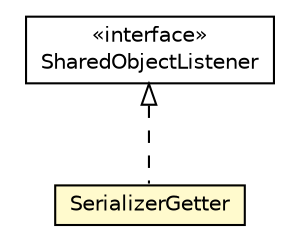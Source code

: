 #!/usr/local/bin/dot
#
# Class diagram 
# Generated by UMLGraph version R5_6-24-gf6e263 (http://www.umlgraph.org/)
#

digraph G {
	edge [fontname="Helvetica",fontsize=10,labelfontname="Helvetica",labelfontsize=10];
	node [fontname="Helvetica",fontsize=10,shape=plaintext];
	nodesep=0.25;
	ranksep=0.5;
	// org.universAAL.middleware.container.SharedObjectListener
	c7530782 [label=<<table title="org.universAAL.middleware.container.SharedObjectListener" border="0" cellborder="1" cellspacing="0" cellpadding="2" port="p" href="../../../../middleware/container/SharedObjectListener.html">
		<tr><td><table border="0" cellspacing="0" cellpadding="1">
<tr><td align="center" balign="center"> &#171;interface&#187; </td></tr>
<tr><td align="center" balign="center"> SharedObjectListener </td></tr>
		</table></td></tr>
		</table>>, URL="../../../../middleware/container/SharedObjectListener.html", fontname="Helvetica", fontcolor="black", fontsize=10.0];
	// org.universAAL.security.session.manager.helpers.SerializerGetter
	c7532728 [label=<<table title="org.universAAL.security.session.manager.helpers.SerializerGetter" border="0" cellborder="1" cellspacing="0" cellpadding="2" port="p" bgcolor="lemonChiffon" href="./SerializerGetter.html">
		<tr><td><table border="0" cellspacing="0" cellpadding="1">
<tr><td align="center" balign="center"> SerializerGetter </td></tr>
		</table></td></tr>
		</table>>, URL="./SerializerGetter.html", fontname="Helvetica", fontcolor="black", fontsize=10.0];
	//org.universAAL.security.session.manager.helpers.SerializerGetter implements org.universAAL.middleware.container.SharedObjectListener
	c7530782:p -> c7532728:p [dir=back,arrowtail=empty,style=dashed];
}

